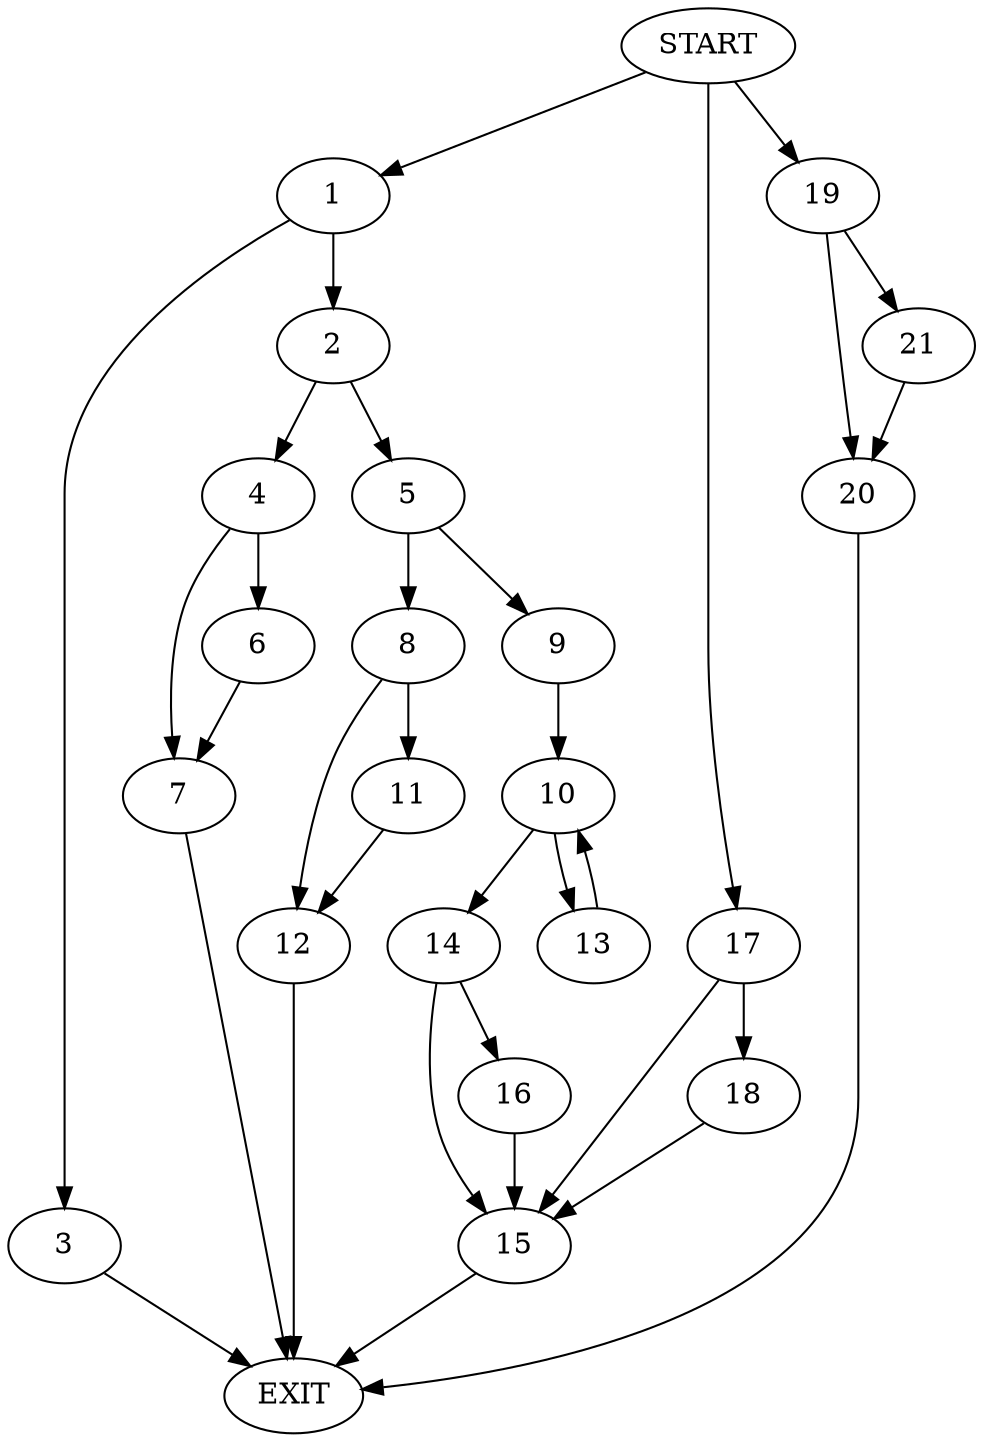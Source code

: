 digraph {
0 [label="START"]
22 [label="EXIT"]
0 -> 1
1 -> 2
1 -> 3
3 -> 22
2 -> 4
2 -> 5
4 -> 6
4 -> 7
5 -> 8
5 -> 9
6 -> 7
7 -> 22
9 -> 10
8 -> 11
8 -> 12
12 -> 22
11 -> 12
10 -> 13
10 -> 14
13 -> 10
14 -> 15
14 -> 16
16 -> 15
15 -> 22
0 -> 17
17 -> 18
17 -> 15
18 -> 15
0 -> 19
19 -> 20
19 -> 21
21 -> 20
20 -> 22
}
